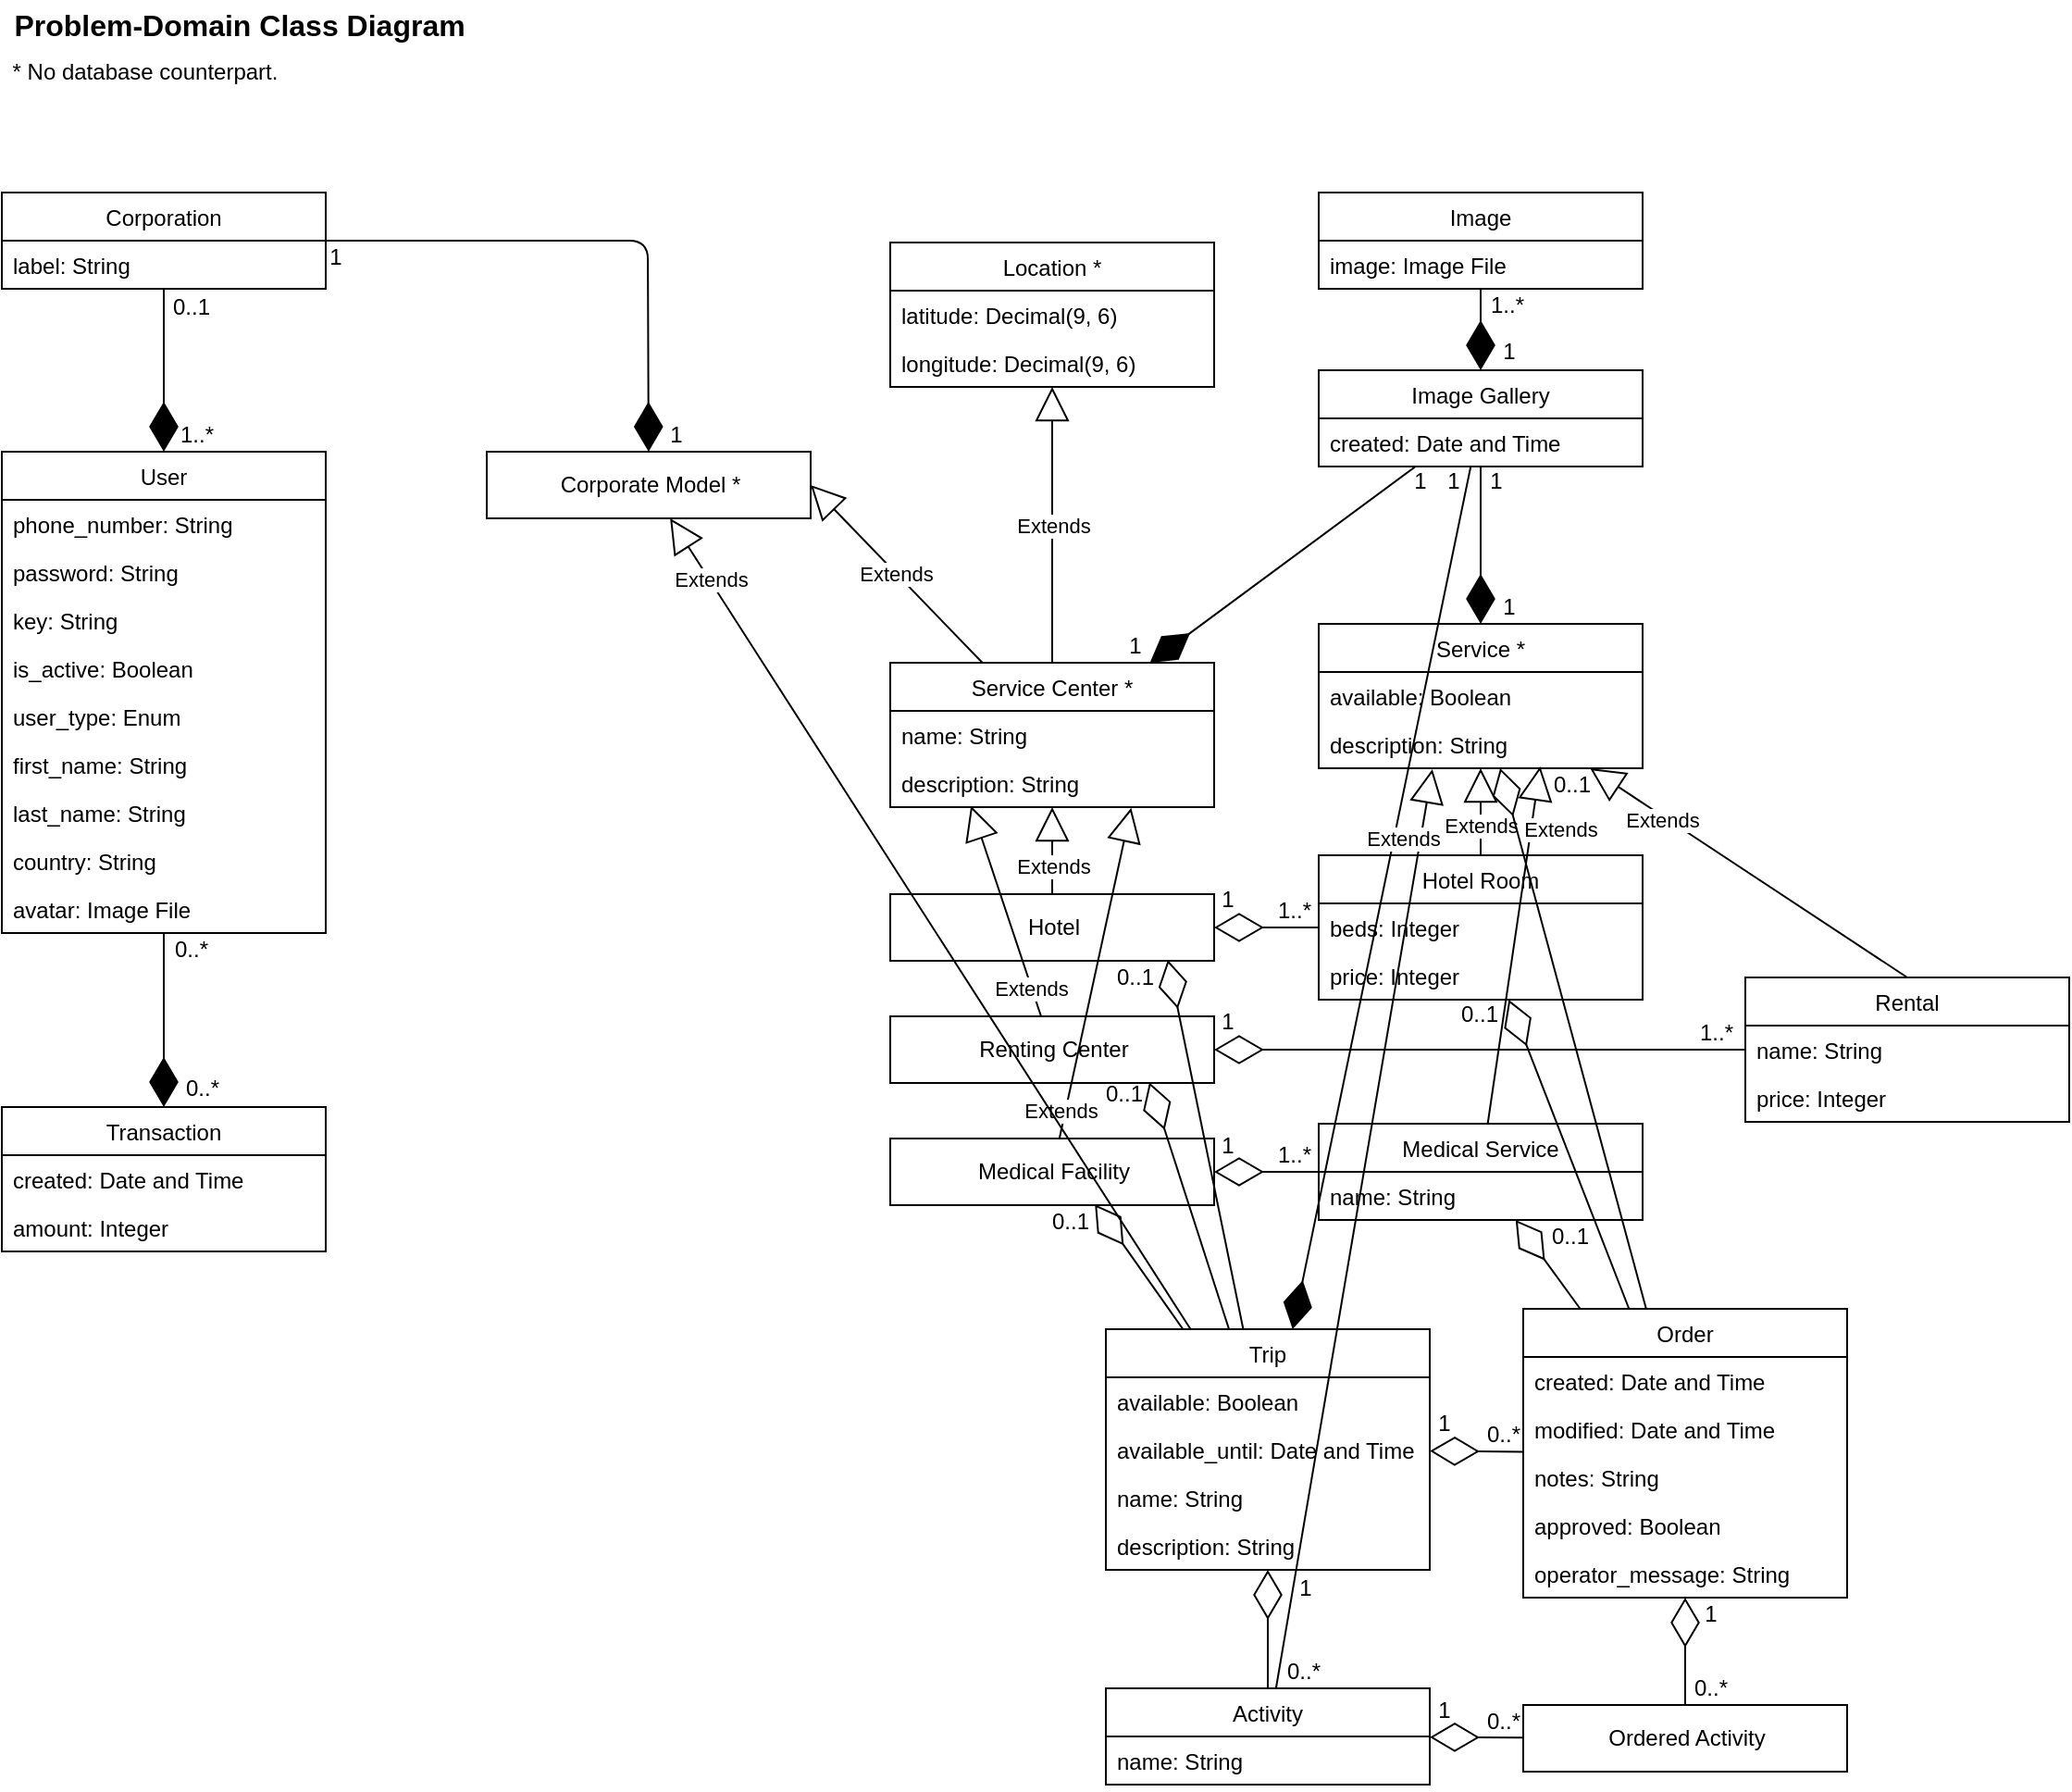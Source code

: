 <mxfile version="12.5.6" type="github">
  <diagram name="Page-1" id="e7e014a7-5840-1c2e-5031-d8a46d1fe8dd">
    <mxGraphModel dx="1758" dy="772" grid="0" gridSize="10" guides="1" tooltips="1" connect="1" arrows="1" fold="1" page="0" pageScale="1" pageWidth="1169" pageHeight="826" background="#ffffff" math="0" shadow="0">
      <root>
        <mxCell id="0"/>
        <mxCell id="1" parent="0"/>
        <mxCell id="D7cG0ZzbNtGUGOMF9Ujh-41" value="User" style="swimlane;fontStyle=0;childLayout=stackLayout;horizontal=1;startSize=26;fillColor=none;horizontalStack=0;resizeParent=1;resizeParentMax=0;resizeLast=0;collapsible=1;marginBottom=0;" parent="1" vertex="1">
          <mxGeometry x="-33" y="324" width="175" height="260" as="geometry"/>
        </mxCell>
        <mxCell id="D7cG0ZzbNtGUGOMF9Ujh-43" value="phone_number: String" style="text;strokeColor=none;fillColor=none;align=left;verticalAlign=top;spacingLeft=4;spacingRight=4;overflow=hidden;rotatable=0;points=[[0,0.5],[1,0.5]];portConstraint=eastwest;" parent="D7cG0ZzbNtGUGOMF9Ujh-41" vertex="1">
          <mxGeometry y="26" width="175" height="26" as="geometry"/>
        </mxCell>
        <mxCell id="D7cG0ZzbNtGUGOMF9Ujh-45" value="password: String" style="text;strokeColor=none;fillColor=none;align=left;verticalAlign=top;spacingLeft=4;spacingRight=4;overflow=hidden;rotatable=0;points=[[0,0.5],[1,0.5]];portConstraint=eastwest;" parent="D7cG0ZzbNtGUGOMF9Ujh-41" vertex="1">
          <mxGeometry y="52" width="175" height="26" as="geometry"/>
        </mxCell>
        <mxCell id="D7cG0ZzbNtGUGOMF9Ujh-44" value="key: String" style="text;strokeColor=none;fillColor=none;align=left;verticalAlign=top;spacingLeft=4;spacingRight=4;overflow=hidden;rotatable=0;points=[[0,0.5],[1,0.5]];portConstraint=eastwest;" parent="D7cG0ZzbNtGUGOMF9Ujh-41" vertex="1">
          <mxGeometry y="78" width="175" height="26" as="geometry"/>
        </mxCell>
        <mxCell id="D7cG0ZzbNtGUGOMF9Ujh-46" value="is_active: Boolean" style="text;strokeColor=none;fillColor=none;align=left;verticalAlign=top;spacingLeft=4;spacingRight=4;overflow=hidden;rotatable=0;points=[[0,0.5],[1,0.5]];portConstraint=eastwest;" parent="D7cG0ZzbNtGUGOMF9Ujh-41" vertex="1">
          <mxGeometry y="104" width="175" height="26" as="geometry"/>
        </mxCell>
        <mxCell id="D7cG0ZzbNtGUGOMF9Ujh-47" value="user_type: Enum" style="text;strokeColor=none;fillColor=none;align=left;verticalAlign=top;spacingLeft=4;spacingRight=4;overflow=hidden;rotatable=0;points=[[0,0.5],[1,0.5]];portConstraint=eastwest;" parent="D7cG0ZzbNtGUGOMF9Ujh-41" vertex="1">
          <mxGeometry y="130" width="175" height="26" as="geometry"/>
        </mxCell>
        <mxCell id="D7cG0ZzbNtGUGOMF9Ujh-49" value="first_name: String" style="text;strokeColor=none;fillColor=none;align=left;verticalAlign=top;spacingLeft=4;spacingRight=4;overflow=hidden;rotatable=0;points=[[0,0.5],[1,0.5]];portConstraint=eastwest;" parent="D7cG0ZzbNtGUGOMF9Ujh-41" vertex="1">
          <mxGeometry y="156" width="175" height="26" as="geometry"/>
        </mxCell>
        <mxCell id="D7cG0ZzbNtGUGOMF9Ujh-50" value="last_name: String" style="text;strokeColor=none;fillColor=none;align=left;verticalAlign=top;spacingLeft=4;spacingRight=4;overflow=hidden;rotatable=0;points=[[0,0.5],[1,0.5]];portConstraint=eastwest;" parent="D7cG0ZzbNtGUGOMF9Ujh-41" vertex="1">
          <mxGeometry y="182" width="175" height="26" as="geometry"/>
        </mxCell>
        <mxCell id="D7cG0ZzbNtGUGOMF9Ujh-51" value="country: String" style="text;strokeColor=none;fillColor=none;align=left;verticalAlign=top;spacingLeft=4;spacingRight=4;overflow=hidden;rotatable=0;points=[[0,0.5],[1,0.5]];portConstraint=eastwest;" parent="D7cG0ZzbNtGUGOMF9Ujh-41" vertex="1">
          <mxGeometry y="208" width="175" height="26" as="geometry"/>
        </mxCell>
        <mxCell id="D7cG0ZzbNtGUGOMF9Ujh-52" value="avatar: Image File" style="text;strokeColor=none;fillColor=none;align=left;verticalAlign=top;spacingLeft=4;spacingRight=4;overflow=hidden;rotatable=0;points=[[0,0.5],[1,0.5]];portConstraint=eastwest;" parent="D7cG0ZzbNtGUGOMF9Ujh-41" vertex="1">
          <mxGeometry y="234" width="175" height="26" as="geometry"/>
        </mxCell>
        <mxCell id="D7cG0ZzbNtGUGOMF9Ujh-53" value="Corporation" style="swimlane;fontStyle=0;childLayout=stackLayout;horizontal=1;startSize=26;fillColor=none;horizontalStack=0;resizeParent=1;resizeParentMax=0;resizeLast=0;collapsible=1;marginBottom=0;" parent="1" vertex="1">
          <mxGeometry x="-33" y="184" width="175" height="52" as="geometry"/>
        </mxCell>
        <mxCell id="D7cG0ZzbNtGUGOMF9Ujh-54" value="label: String" style="text;strokeColor=none;fillColor=none;align=left;verticalAlign=top;spacingLeft=4;spacingRight=4;overflow=hidden;rotatable=0;points=[[0,0.5],[1,0.5]];portConstraint=eastwest;" parent="D7cG0ZzbNtGUGOMF9Ujh-53" vertex="1">
          <mxGeometry y="26" width="175" height="26" as="geometry"/>
        </mxCell>
        <mxCell id="D7cG0ZzbNtGUGOMF9Ujh-57" value="" style="endArrow=diamondThin;endFill=1;endSize=24;html=1;" parent="1" source="D7cG0ZzbNtGUGOMF9Ujh-53" target="D7cG0ZzbNtGUGOMF9Ujh-41" edge="1">
          <mxGeometry width="160" relative="1" as="geometry">
            <mxPoint x="-33" y="633" as="sourcePoint"/>
            <mxPoint x="127" y="633" as="targetPoint"/>
          </mxGeometry>
        </mxCell>
        <mxCell id="D7cG0ZzbNtGUGOMF9Ujh-58" value="1..*" style="text;html=1;align=center;verticalAlign=middle;resizable=0;points=[];autosize=1;" parent="1" vertex="1">
          <mxGeometry x="58" y="306" width="28" height="18" as="geometry"/>
        </mxCell>
        <mxCell id="D7cG0ZzbNtGUGOMF9Ujh-59" value="0..1" style="text;html=1;align=center;verticalAlign=middle;resizable=0;points=[];autosize=1;" parent="1" vertex="1">
          <mxGeometry x="54" y="237" width="30" height="18" as="geometry"/>
        </mxCell>
        <mxCell id="D7cG0ZzbNtGUGOMF9Ujh-65" value="" style="endArrow=diamondThin;endFill=1;endSize=24;html=1;" parent="1" source="D7cG0ZzbNtGUGOMF9Ujh-53" target="D7cG0ZzbNtGUGOMF9Ujh-74" edge="1">
          <mxGeometry width="160" relative="1" as="geometry">
            <mxPoint x="-25" y="633" as="sourcePoint"/>
            <mxPoint x="316.407" y="324" as="targetPoint"/>
            <Array as="points">
              <mxPoint x="316" y="210"/>
            </Array>
          </mxGeometry>
        </mxCell>
        <mxCell id="D7cG0ZzbNtGUGOMF9Ujh-66" value="1" style="text;html=1;align=center;verticalAlign=middle;resizable=0;points=[];autosize=1;" parent="1" vertex="1">
          <mxGeometry x="322" y="306" width="17" height="18" as="geometry"/>
        </mxCell>
        <mxCell id="D7cG0ZzbNtGUGOMF9Ujh-67" value="1" style="text;html=1;align=center;verticalAlign=middle;resizable=0;points=[];autosize=1;" parent="1" vertex="1">
          <mxGeometry x="138" y="210" width="17" height="18" as="geometry"/>
        </mxCell>
        <mxCell id="D7cG0ZzbNtGUGOMF9Ujh-68" value="Location *" style="swimlane;fontStyle=0;childLayout=stackLayout;horizontal=1;startSize=26;fillColor=none;horizontalStack=0;resizeParent=1;resizeParentMax=0;resizeLast=0;collapsible=1;marginBottom=0;" parent="1" vertex="1">
          <mxGeometry x="447" y="211" width="175" height="78" as="geometry"/>
        </mxCell>
        <mxCell id="D7cG0ZzbNtGUGOMF9Ujh-72" value="latitude: Decimal(9, 6)" style="text;strokeColor=none;fillColor=none;align=left;verticalAlign=top;spacingLeft=4;spacingRight=4;overflow=hidden;rotatable=0;points=[[0,0.5],[1,0.5]];portConstraint=eastwest;" parent="D7cG0ZzbNtGUGOMF9Ujh-68" vertex="1">
          <mxGeometry y="26" width="175" height="26" as="geometry"/>
        </mxCell>
        <mxCell id="D7cG0ZzbNtGUGOMF9Ujh-73" value="longitude: Decimal(9, 6)" style="text;strokeColor=none;fillColor=none;align=left;verticalAlign=top;spacingLeft=4;spacingRight=4;overflow=hidden;rotatable=0;points=[[0,0.5],[1,0.5]];portConstraint=eastwest;" parent="D7cG0ZzbNtGUGOMF9Ujh-68" vertex="1">
          <mxGeometry y="52" width="175" height="26" as="geometry"/>
        </mxCell>
        <mxCell id="D7cG0ZzbNtGUGOMF9Ujh-74" value="Corporate Model *" style="html=1;" parent="1" vertex="1">
          <mxGeometry x="229" y="324" width="175" height="36" as="geometry"/>
        </mxCell>
        <mxCell id="D7cG0ZzbNtGUGOMF9Ujh-86" value="Image" style="swimlane;fontStyle=0;childLayout=stackLayout;horizontal=1;startSize=26;fillColor=none;horizontalStack=0;resizeParent=1;resizeParentMax=0;resizeLast=0;collapsible=1;marginBottom=0;" parent="1" vertex="1">
          <mxGeometry x="678.5" y="184" width="175" height="52" as="geometry"/>
        </mxCell>
        <mxCell id="D7cG0ZzbNtGUGOMF9Ujh-87" value="image: Image File" style="text;strokeColor=none;fillColor=none;align=left;verticalAlign=top;spacingLeft=4;spacingRight=4;overflow=hidden;rotatable=0;points=[[0,0.5],[1,0.5]];portConstraint=eastwest;" parent="D7cG0ZzbNtGUGOMF9Ujh-86" vertex="1">
          <mxGeometry y="26" width="175" height="26" as="geometry"/>
        </mxCell>
        <mxCell id="D7cG0ZzbNtGUGOMF9Ujh-90" value="Image Gallery" style="swimlane;fontStyle=0;childLayout=stackLayout;horizontal=1;startSize=26;fillColor=none;horizontalStack=0;resizeParent=1;resizeParentMax=0;resizeLast=0;collapsible=1;marginBottom=0;" parent="1" vertex="1">
          <mxGeometry x="678.5" y="280" width="175" height="52" as="geometry"/>
        </mxCell>
        <mxCell id="D7cG0ZzbNtGUGOMF9Ujh-91" value="created: Date and Time" style="text;strokeColor=none;fillColor=none;align=left;verticalAlign=top;spacingLeft=4;spacingRight=4;overflow=hidden;rotatable=0;points=[[0,0.5],[1,0.5]];portConstraint=eastwest;" parent="D7cG0ZzbNtGUGOMF9Ujh-90" vertex="1">
          <mxGeometry y="26" width="175" height="26" as="geometry"/>
        </mxCell>
        <mxCell id="D7cG0ZzbNtGUGOMF9Ujh-93" value="" style="endArrow=diamondThin;endFill=1;endSize=24;html=1;" parent="1" source="D7cG0ZzbNtGUGOMF9Ujh-86" target="D7cG0ZzbNtGUGOMF9Ujh-90" edge="1">
          <mxGeometry width="160" relative="1" as="geometry">
            <mxPoint x="601.5" y="393" as="sourcePoint"/>
            <mxPoint x="761.5" y="393" as="targetPoint"/>
          </mxGeometry>
        </mxCell>
        <mxCell id="D7cG0ZzbNtGUGOMF9Ujh-96" value="1..*" style="text;html=1;align=center;verticalAlign=middle;resizable=0;points=[];autosize=1;" parent="1" vertex="1">
          <mxGeometry x="765.5" y="236" width="28" height="18" as="geometry"/>
        </mxCell>
        <mxCell id="D7cG0ZzbNtGUGOMF9Ujh-97" value="1" style="text;html=1;align=center;verticalAlign=middle;resizable=0;points=[];autosize=1;" parent="1" vertex="1">
          <mxGeometry x="772" y="261" width="17" height="18" as="geometry"/>
        </mxCell>
        <mxCell id="D7cG0ZzbNtGUGOMF9Ujh-98" value="" style="endArrow=diamondThin;endFill=1;endSize=24;html=1;" parent="1" source="D7cG0ZzbNtGUGOMF9Ujh-90" target="D7cG0ZzbNtGUGOMF9Ujh-145" edge="1">
          <mxGeometry width="160" relative="1" as="geometry">
            <mxPoint x="554" y="366" as="sourcePoint"/>
            <mxPoint x="714" y="366" as="targetPoint"/>
          </mxGeometry>
        </mxCell>
        <mxCell id="D7cG0ZzbNtGUGOMF9Ujh-101" value="Hotel Room" style="swimlane;fontStyle=0;childLayout=stackLayout;horizontal=1;startSize=26;fillColor=none;horizontalStack=0;resizeParent=1;resizeParentMax=0;resizeLast=0;collapsible=1;marginBottom=0;" parent="1" vertex="1">
          <mxGeometry x="678.5" y="542" width="175" height="78" as="geometry"/>
        </mxCell>
        <mxCell id="D7cG0ZzbNtGUGOMF9Ujh-103" value="beds: Integer" style="text;strokeColor=none;fillColor=none;align=left;verticalAlign=top;spacingLeft=4;spacingRight=4;overflow=hidden;rotatable=0;points=[[0,0.5],[1,0.5]];portConstraint=eastwest;" parent="D7cG0ZzbNtGUGOMF9Ujh-101" vertex="1">
          <mxGeometry y="26" width="175" height="26" as="geometry"/>
        </mxCell>
        <mxCell id="D7cG0ZzbNtGUGOMF9Ujh-158" value="price: Integer" style="text;strokeColor=none;fillColor=none;align=left;verticalAlign=top;spacingLeft=4;spacingRight=4;overflow=hidden;rotatable=0;points=[[0,0.5],[1,0.5]];portConstraint=eastwest;" parent="D7cG0ZzbNtGUGOMF9Ujh-101" vertex="1">
          <mxGeometry y="52" width="175" height="26" as="geometry"/>
        </mxCell>
        <mxCell id="D7cG0ZzbNtGUGOMF9Ujh-108" value="Extends" style="endArrow=block;endSize=16;endFill=0;html=1;entryX=1;entryY=0.5;entryDx=0;entryDy=0;" parent="1" source="D7cG0ZzbNtGUGOMF9Ujh-145" target="D7cG0ZzbNtGUGOMF9Ujh-74" edge="1">
          <mxGeometry width="160" relative="1" as="geometry">
            <mxPoint x="561" y="611" as="sourcePoint"/>
            <mxPoint x="721" y="611" as="targetPoint"/>
          </mxGeometry>
        </mxCell>
        <mxCell id="D7cG0ZzbNtGUGOMF9Ujh-109" value="Extends" style="endArrow=block;endSize=16;endFill=0;html=1;" parent="1" source="D7cG0ZzbNtGUGOMF9Ujh-145" target="D7cG0ZzbNtGUGOMF9Ujh-68" edge="1">
          <mxGeometry width="160" relative="1" as="geometry">
            <mxPoint x="512" y="647" as="sourcePoint"/>
            <mxPoint x="672" y="647" as="targetPoint"/>
          </mxGeometry>
        </mxCell>
        <mxCell id="D7cG0ZzbNtGUGOMF9Ujh-110" value="1" style="text;html=1;align=center;verticalAlign=middle;resizable=0;points=[];autosize=1;" parent="1" vertex="1">
          <mxGeometry x="765.5" y="331" width="17" height="18" as="geometry"/>
        </mxCell>
        <mxCell id="D7cG0ZzbNtGUGOMF9Ujh-112" value="1" style="text;html=1;align=center;verticalAlign=middle;resizable=0;points=[];autosize=1;" parent="1" vertex="1">
          <mxGeometry x="724.5" y="331" width="17" height="18" as="geometry"/>
        </mxCell>
        <mxCell id="D7cG0ZzbNtGUGOMF9Ujh-113" value="1" style="text;html=1;align=center;verticalAlign=middle;resizable=0;points=[];autosize=1;" parent="1" vertex="1">
          <mxGeometry x="570" y="420" width="17" height="18" as="geometry"/>
        </mxCell>
        <mxCell id="D7cG0ZzbNtGUGOMF9Ujh-120" value="Rental" style="swimlane;fontStyle=0;childLayout=stackLayout;horizontal=1;startSize=26;fillColor=none;horizontalStack=0;resizeParent=1;resizeParentMax=0;resizeLast=0;collapsible=1;marginBottom=0;" parent="1" vertex="1">
          <mxGeometry x="909" y="608" width="175" height="78" as="geometry"/>
        </mxCell>
        <mxCell id="D7cG0ZzbNtGUGOMF9Ujh-122" value="name: String" style="text;strokeColor=none;fillColor=none;align=left;verticalAlign=top;spacingLeft=4;spacingRight=4;overflow=hidden;rotatable=0;points=[[0,0.5],[1,0.5]];portConstraint=eastwest;" parent="D7cG0ZzbNtGUGOMF9Ujh-120" vertex="1">
          <mxGeometry y="26" width="175" height="26" as="geometry"/>
        </mxCell>
        <mxCell id="D7cG0ZzbNtGUGOMF9Ujh-132" value="price: Integer" style="text;strokeColor=none;fillColor=none;align=left;verticalAlign=top;spacingLeft=4;spacingRight=4;overflow=hidden;rotatable=0;points=[[0,0.5],[1,0.5]];portConstraint=eastwest;" parent="D7cG0ZzbNtGUGOMF9Ujh-120" vertex="1">
          <mxGeometry y="52" width="175" height="26" as="geometry"/>
        </mxCell>
        <mxCell id="D7cG0ZzbNtGUGOMF9Ujh-133" value="" style="endArrow=diamondThin;endFill=1;endSize=24;html=1;" parent="1" source="D7cG0ZzbNtGUGOMF9Ujh-90" target="D7cG0ZzbNtGUGOMF9Ujh-155" edge="1">
          <mxGeometry width="160" relative="1" as="geometry">
            <mxPoint x="236.5" y="812" as="sourcePoint"/>
            <mxPoint x="396.5" y="812" as="targetPoint"/>
          </mxGeometry>
        </mxCell>
        <mxCell id="D7cG0ZzbNtGUGOMF9Ujh-134" value="Medical Service" style="swimlane;fontStyle=0;childLayout=stackLayout;horizontal=1;startSize=26;fillColor=none;horizontalStack=0;resizeParent=1;resizeParentMax=0;resizeLast=0;collapsible=1;marginBottom=0;" parent="1" vertex="1">
          <mxGeometry x="678.5" y="687" width="175" height="52" as="geometry"/>
        </mxCell>
        <mxCell id="D7cG0ZzbNtGUGOMF9Ujh-136" value="name: String" style="text;strokeColor=none;fillColor=none;align=left;verticalAlign=top;spacingLeft=4;spacingRight=4;overflow=hidden;rotatable=0;points=[[0,0.5],[1,0.5]];portConstraint=eastwest;" parent="D7cG0ZzbNtGUGOMF9Ujh-134" vertex="1">
          <mxGeometry y="26" width="175" height="26" as="geometry"/>
        </mxCell>
        <mxCell id="D7cG0ZzbNtGUGOMF9Ujh-140" value="* No database counterpart." style="text;html=1;align=center;verticalAlign=middle;resizable=0;points=[];autosize=1;" parent="1" vertex="1">
          <mxGeometry x="-33" y="109.5" width="153" height="18" as="geometry"/>
        </mxCell>
        <mxCell id="D7cG0ZzbNtGUGOMF9Ujh-145" value="Service Center *" style="swimlane;fontStyle=0;childLayout=stackLayout;horizontal=1;startSize=26;fillColor=none;horizontalStack=0;resizeParent=1;resizeParentMax=0;resizeLast=0;collapsible=1;marginBottom=0;" parent="1" vertex="1">
          <mxGeometry x="447" y="438" width="175" height="78" as="geometry"/>
        </mxCell>
        <mxCell id="D7cG0ZzbNtGUGOMF9Ujh-146" value="name: String" style="text;strokeColor=none;fillColor=none;align=left;verticalAlign=top;spacingLeft=4;spacingRight=4;overflow=hidden;rotatable=0;points=[[0,0.5],[1,0.5]];portConstraint=eastwest;" parent="D7cG0ZzbNtGUGOMF9Ujh-145" vertex="1">
          <mxGeometry y="26" width="175" height="26" as="geometry"/>
        </mxCell>
        <mxCell id="D7cG0ZzbNtGUGOMF9Ujh-147" value="description: String" style="text;strokeColor=none;fillColor=none;align=left;verticalAlign=top;spacingLeft=4;spacingRight=4;overflow=hidden;rotatable=0;points=[[0,0.5],[1,0.5]];portConstraint=eastwest;" parent="D7cG0ZzbNtGUGOMF9Ujh-145" vertex="1">
          <mxGeometry y="52" width="175" height="26" as="geometry"/>
        </mxCell>
        <mxCell id="D7cG0ZzbNtGUGOMF9Ujh-149" value="Hotel" style="html=1;" parent="1" vertex="1">
          <mxGeometry x="447" y="563" width="175" height="36" as="geometry"/>
        </mxCell>
        <mxCell id="D7cG0ZzbNtGUGOMF9Ujh-150" value="Renting Center" style="html=1;" parent="1" vertex="1">
          <mxGeometry x="447" y="629" width="175" height="36" as="geometry"/>
        </mxCell>
        <mxCell id="D7cG0ZzbNtGUGOMF9Ujh-151" value="Medical Facility" style="html=1;" parent="1" vertex="1">
          <mxGeometry x="447" y="695" width="175" height="36" as="geometry"/>
        </mxCell>
        <mxCell id="D7cG0ZzbNtGUGOMF9Ujh-152" value="Extends" style="endArrow=block;endSize=16;endFill=0;html=1;" parent="1" source="D7cG0ZzbNtGUGOMF9Ujh-149" target="D7cG0ZzbNtGUGOMF9Ujh-145" edge="1">
          <mxGeometry x="-0.362" width="160" relative="1" as="geometry">
            <mxPoint x="377" y="757" as="sourcePoint"/>
            <mxPoint x="377" y="608" as="targetPoint"/>
            <mxPoint as="offset"/>
          </mxGeometry>
        </mxCell>
        <mxCell id="D7cG0ZzbNtGUGOMF9Ujh-153" value="Extends" style="endArrow=block;endSize=16;endFill=0;html=1;entryX=0.249;entryY=0.974;entryDx=0;entryDy=0;entryPerimeter=0;" parent="1" source="D7cG0ZzbNtGUGOMF9Ujh-150" target="D7cG0ZzbNtGUGOMF9Ujh-147" edge="1">
          <mxGeometry x="-0.734" width="160" relative="1" as="geometry">
            <mxPoint x="544.5" y="573" as="sourcePoint"/>
            <mxPoint x="490" y="517" as="targetPoint"/>
            <mxPoint as="offset"/>
          </mxGeometry>
        </mxCell>
        <mxCell id="D7cG0ZzbNtGUGOMF9Ujh-154" value="Extends" style="endArrow=block;endSize=16;endFill=0;html=1;entryX=0.744;entryY=1.016;entryDx=0;entryDy=0;entryPerimeter=0;" parent="1" source="D7cG0ZzbNtGUGOMF9Ujh-151" target="D7cG0ZzbNtGUGOMF9Ujh-147" edge="1">
          <mxGeometry x="-0.84" y="3" width="160" relative="1" as="geometry">
            <mxPoint x="544.5" y="639" as="sourcePoint"/>
            <mxPoint x="544.5" y="526.0" as="targetPoint"/>
            <mxPoint as="offset"/>
          </mxGeometry>
        </mxCell>
        <mxCell id="D7cG0ZzbNtGUGOMF9Ujh-155" value="Service *" style="swimlane;fontStyle=0;childLayout=stackLayout;horizontal=1;startSize=26;fillColor=none;horizontalStack=0;resizeParent=1;resizeParentMax=0;resizeLast=0;collapsible=1;marginBottom=0;" parent="1" vertex="1">
          <mxGeometry x="678.5" y="417" width="175" height="78" as="geometry"/>
        </mxCell>
        <mxCell id="D7cG0ZzbNtGUGOMF9Ujh-102" value="available: Boolean" style="text;strokeColor=none;fillColor=none;align=left;verticalAlign=top;spacingLeft=4;spacingRight=4;overflow=hidden;rotatable=0;points=[[0,0.5],[1,0.5]];portConstraint=eastwest;" parent="D7cG0ZzbNtGUGOMF9Ujh-155" vertex="1">
          <mxGeometry y="26" width="175" height="26" as="geometry"/>
        </mxCell>
        <mxCell id="D7cG0ZzbNtGUGOMF9Ujh-105" value="description: String" style="text;strokeColor=none;fillColor=none;align=left;verticalAlign=top;spacingLeft=4;spacingRight=4;overflow=hidden;rotatable=0;points=[[0,0.5],[1,0.5]];portConstraint=eastwest;" parent="D7cG0ZzbNtGUGOMF9Ujh-155" vertex="1">
          <mxGeometry y="52" width="175" height="26" as="geometry"/>
        </mxCell>
        <mxCell id="D7cG0ZzbNtGUGOMF9Ujh-159" value="Extends" style="endArrow=block;endSize=16;endFill=0;html=1;" parent="1" source="D7cG0ZzbNtGUGOMF9Ujh-101" target="D7cG0ZzbNtGUGOMF9Ujh-155" edge="1">
          <mxGeometry x="-0.319" width="160" relative="1" as="geometry">
            <mxPoint x="518.5" y="763" as="sourcePoint"/>
            <mxPoint x="678.5" y="763" as="targetPoint"/>
            <mxPoint as="offset"/>
          </mxGeometry>
        </mxCell>
        <mxCell id="D7cG0ZzbNtGUGOMF9Ujh-160" value="" style="endArrow=diamondThin;endFill=0;endSize=24;html=1;" parent="1" source="D7cG0ZzbNtGUGOMF9Ujh-101" target="D7cG0ZzbNtGUGOMF9Ujh-149" edge="1">
          <mxGeometry width="160" relative="1" as="geometry">
            <mxPoint x="510" y="784" as="sourcePoint"/>
            <mxPoint x="670" y="784" as="targetPoint"/>
          </mxGeometry>
        </mxCell>
        <mxCell id="D7cG0ZzbNtGUGOMF9Ujh-161" value="1" style="text;html=1;align=center;verticalAlign=middle;resizable=0;points=[];autosize=1;" parent="1" vertex="1">
          <mxGeometry x="772" y="399" width="17" height="18" as="geometry"/>
        </mxCell>
        <mxCell id="D7cG0ZzbNtGUGOMF9Ujh-162" value="1" style="text;html=1;align=center;verticalAlign=middle;resizable=0;points=[];autosize=1;" parent="1" vertex="1">
          <mxGeometry x="620" y="557" width="17" height="18" as="geometry"/>
        </mxCell>
        <mxCell id="D7cG0ZzbNtGUGOMF9Ujh-163" value="1..*" style="text;html=1;align=center;verticalAlign=middle;resizable=0;points=[];autosize=1;" parent="1" vertex="1">
          <mxGeometry x="650.5" y="563" width="28" height="18" as="geometry"/>
        </mxCell>
        <mxCell id="D7cG0ZzbNtGUGOMF9Ujh-164" value="Extends" style="endArrow=block;endSize=16;endFill=0;html=1;exitX=0.5;exitY=0;exitDx=0;exitDy=0;" parent="1" source="D7cG0ZzbNtGUGOMF9Ujh-120" target="D7cG0ZzbNtGUGOMF9Ujh-155" edge="1">
          <mxGeometry x="0.528" y="2" width="160" relative="1" as="geometry">
            <mxPoint x="800.915" y="809.68" as="sourcePoint"/>
            <mxPoint x="762.995" y="696.004" as="targetPoint"/>
            <mxPoint as="offset"/>
          </mxGeometry>
        </mxCell>
        <mxCell id="D7cG0ZzbNtGUGOMF9Ujh-165" value="" style="endArrow=diamondThin;endFill=0;endSize=24;html=1;" parent="1" source="D7cG0ZzbNtGUGOMF9Ujh-120" target="D7cG0ZzbNtGUGOMF9Ujh-150" edge="1">
          <mxGeometry width="160" relative="1" as="geometry">
            <mxPoint x="701.5" y="649.5" as="sourcePoint"/>
            <mxPoint x="645" y="649.5" as="targetPoint"/>
          </mxGeometry>
        </mxCell>
        <mxCell id="D7cG0ZzbNtGUGOMF9Ujh-166" value="1" style="text;html=1;align=center;verticalAlign=middle;resizable=0;points=[];autosize=1;" parent="1" vertex="1">
          <mxGeometry x="620" y="623" width="17" height="18" as="geometry"/>
        </mxCell>
        <mxCell id="D7cG0ZzbNtGUGOMF9Ujh-167" value="1..*" style="text;html=1;align=center;verticalAlign=middle;resizable=0;points=[];autosize=1;" parent="1" vertex="1">
          <mxGeometry x="878.5" y="629" width="28" height="18" as="geometry"/>
        </mxCell>
        <mxCell id="D7cG0ZzbNtGUGOMF9Ujh-170" value="" style="endArrow=diamondThin;endFill=0;endSize=24;html=1;" parent="1" source="D7cG0ZzbNtGUGOMF9Ujh-134" target="D7cG0ZzbNtGUGOMF9Ujh-151" edge="1">
          <mxGeometry width="160" relative="1" as="geometry">
            <mxPoint x="682.5" y="777" as="sourcePoint"/>
            <mxPoint x="626.0" y="777" as="targetPoint"/>
          </mxGeometry>
        </mxCell>
        <mxCell id="D7cG0ZzbNtGUGOMF9Ujh-171" value="1" style="text;html=1;align=center;verticalAlign=middle;resizable=0;points=[];autosize=1;" parent="1" vertex="1">
          <mxGeometry x="620" y="690" width="17" height="18" as="geometry"/>
        </mxCell>
        <mxCell id="D7cG0ZzbNtGUGOMF9Ujh-172" value="1..*" style="text;html=1;align=center;verticalAlign=middle;resizable=0;points=[];autosize=1;" parent="1" vertex="1">
          <mxGeometry x="650.5" y="695" width="28" height="18" as="geometry"/>
        </mxCell>
        <mxCell id="D7cG0ZzbNtGUGOMF9Ujh-173" value="Extends" style="endArrow=block;endSize=16;endFill=0;html=1;entryX=0.684;entryY=0.962;entryDx=0;entryDy=0;entryPerimeter=0;" parent="1" source="D7cG0ZzbNtGUGOMF9Ujh-134" target="D7cG0ZzbNtGUGOMF9Ujh-105" edge="1">
          <mxGeometry x="0.671" y="-16" width="160" relative="1" as="geometry">
            <mxPoint x="978.5" y="618" as="sourcePoint"/>
            <mxPoint x="827.957" y="505" as="targetPoint"/>
            <mxPoint as="offset"/>
          </mxGeometry>
        </mxCell>
        <mxCell id="D7cG0ZzbNtGUGOMF9Ujh-174" value="Trip" style="swimlane;fontStyle=0;childLayout=stackLayout;horizontal=1;startSize=26;fillColor=none;horizontalStack=0;resizeParent=1;resizeParentMax=0;resizeLast=0;collapsible=1;marginBottom=0;" parent="1" vertex="1">
          <mxGeometry x="563.5" y="798" width="175" height="130" as="geometry"/>
        </mxCell>
        <mxCell id="D7cG0ZzbNtGUGOMF9Ujh-177" value="available: Boolean" style="text;strokeColor=none;fillColor=none;align=left;verticalAlign=top;spacingLeft=4;spacingRight=4;overflow=hidden;rotatable=0;points=[[0,0.5],[1,0.5]];portConstraint=eastwest;" parent="D7cG0ZzbNtGUGOMF9Ujh-174" vertex="1">
          <mxGeometry y="26" width="175" height="26" as="geometry"/>
        </mxCell>
        <mxCell id="D7cG0ZzbNtGUGOMF9Ujh-175" value="available_until: Date and Time" style="text;strokeColor=none;fillColor=none;align=left;verticalAlign=top;spacingLeft=4;spacingRight=4;overflow=hidden;rotatable=0;points=[[0,0.5],[1,0.5]];portConstraint=eastwest;" parent="D7cG0ZzbNtGUGOMF9Ujh-174" vertex="1">
          <mxGeometry y="52" width="175" height="26" as="geometry"/>
        </mxCell>
        <mxCell id="D7cG0ZzbNtGUGOMF9Ujh-178" value="name: String" style="text;strokeColor=none;fillColor=none;align=left;verticalAlign=top;spacingLeft=4;spacingRight=4;overflow=hidden;rotatable=0;points=[[0,0.5],[1,0.5]];portConstraint=eastwest;" parent="D7cG0ZzbNtGUGOMF9Ujh-174" vertex="1">
          <mxGeometry y="78" width="175" height="26" as="geometry"/>
        </mxCell>
        <mxCell id="D7cG0ZzbNtGUGOMF9Ujh-181" value="description: String" style="text;strokeColor=none;fillColor=none;align=left;verticalAlign=top;spacingLeft=4;spacingRight=4;overflow=hidden;rotatable=0;points=[[0,0.5],[1,0.5]];portConstraint=eastwest;" parent="D7cG0ZzbNtGUGOMF9Ujh-174" vertex="1">
          <mxGeometry y="104" width="175" height="26" as="geometry"/>
        </mxCell>
        <mxCell id="D7cG0ZzbNtGUGOMF9Ujh-184" value="" style="endArrow=diamondThin;endFill=1;endSize=24;html=1;" parent="1" source="D7cG0ZzbNtGUGOMF9Ujh-90" target="D7cG0ZzbNtGUGOMF9Ujh-174" edge="1">
          <mxGeometry width="160" relative="1" as="geometry">
            <mxPoint x="776" y="342" as="sourcePoint"/>
            <mxPoint x="776" y="427" as="targetPoint"/>
          </mxGeometry>
        </mxCell>
        <mxCell id="D7cG0ZzbNtGUGOMF9Ujh-185" value="1" style="text;html=1;align=center;verticalAlign=middle;resizable=0;points=[];autosize=1;" parent="1" vertex="1">
          <mxGeometry x="742.5" y="331" width="17" height="18" as="geometry"/>
        </mxCell>
        <mxCell id="D7cG0ZzbNtGUGOMF9Ujh-187" value="" style="endArrow=diamondThin;endFill=0;endSize=24;html=1;entryX=0.857;entryY=0.987;entryDx=0;entryDy=0;entryPerimeter=0;" parent="1" source="D7cG0ZzbNtGUGOMF9Ujh-174" target="D7cG0ZzbNtGUGOMF9Ujh-149" edge="1">
          <mxGeometry width="160" relative="1" as="geometry">
            <mxPoint x="425" y="957" as="sourcePoint"/>
            <mxPoint x="585" y="957" as="targetPoint"/>
          </mxGeometry>
        </mxCell>
        <mxCell id="D7cG0ZzbNtGUGOMF9Ujh-188" value="" style="endArrow=diamondThin;endFill=0;endSize=24;html=1;entryX=0.8;entryY=0.991;entryDx=0;entryDy=0;entryPerimeter=0;" parent="1" source="D7cG0ZzbNtGUGOMF9Ujh-174" target="D7cG0ZzbNtGUGOMF9Ujh-150" edge="1">
          <mxGeometry width="160" relative="1" as="geometry">
            <mxPoint x="727.22" y="837" as="sourcePoint"/>
            <mxPoint x="615.68" y="665.162" as="targetPoint"/>
          </mxGeometry>
        </mxCell>
        <mxCell id="D7cG0ZzbNtGUGOMF9Ujh-189" value="" style="endArrow=diamondThin;endFill=0;endSize=24;html=1;entryX=0.953;entryY=-0.022;entryDx=0;entryDy=0;entryPerimeter=0;" parent="1" source="D7cG0ZzbNtGUGOMF9Ujh-174" target="D7cG0ZzbNtGUGOMF9Ujh-190" edge="1">
          <mxGeometry width="160" relative="1" as="geometry">
            <mxPoint x="714.214" y="837" as="sourcePoint"/>
            <mxPoint x="561.471" y="675" as="targetPoint"/>
          </mxGeometry>
        </mxCell>
        <mxCell id="D7cG0ZzbNtGUGOMF9Ujh-190" value="0..1" style="text;html=1;align=center;verticalAlign=middle;resizable=0;points=[];autosize=1;" parent="1" vertex="1">
          <mxGeometry x="529" y="731" width="30" height="18" as="geometry"/>
        </mxCell>
        <mxCell id="D7cG0ZzbNtGUGOMF9Ujh-192" value="0..1" style="text;html=1;align=center;verticalAlign=middle;resizable=0;points=[];autosize=1;" parent="1" vertex="1">
          <mxGeometry x="563.5" y="599" width="30" height="18" as="geometry"/>
        </mxCell>
        <mxCell id="D7cG0ZzbNtGUGOMF9Ujh-195" value="0..1" style="text;html=1;align=center;verticalAlign=middle;resizable=0;points=[];autosize=1;" parent="1" vertex="1">
          <mxGeometry x="558" y="662" width="30" height="18" as="geometry"/>
        </mxCell>
        <mxCell id="NWVS9Q70U_lOfjmnCu6K-1" value="Activity" style="swimlane;fontStyle=0;childLayout=stackLayout;horizontal=1;startSize=26;fillColor=none;horizontalStack=0;resizeParent=1;resizeParentMax=0;resizeLast=0;collapsible=1;marginBottom=0;" parent="1" vertex="1">
          <mxGeometry x="563.5" y="992" width="175" height="52" as="geometry"/>
        </mxCell>
        <mxCell id="NWVS9Q70U_lOfjmnCu6K-2" value="name: String" style="text;strokeColor=none;fillColor=none;align=left;verticalAlign=top;spacingLeft=4;spacingRight=4;overflow=hidden;rotatable=0;points=[[0,0.5],[1,0.5]];portConstraint=eastwest;" parent="NWVS9Q70U_lOfjmnCu6K-1" vertex="1">
          <mxGeometry y="26" width="175" height="26" as="geometry"/>
        </mxCell>
        <mxCell id="NWVS9Q70U_lOfjmnCu6K-5" value="" style="endArrow=diamondThin;endFill=0;endSize=24;html=1;" parent="1" source="NWVS9Q70U_lOfjmnCu6K-1" target="D7cG0ZzbNtGUGOMF9Ujh-174" edge="1">
          <mxGeometry width="160" relative="1" as="geometry">
            <mxPoint x="-33" y="1119" as="sourcePoint"/>
            <mxPoint x="127" y="1119" as="targetPoint"/>
          </mxGeometry>
        </mxCell>
        <mxCell id="NWVS9Q70U_lOfjmnCu6K-6" value="0..*" style="text;html=1;align=center;verticalAlign=middle;resizable=0;points=[];autosize=1;" parent="1" vertex="1">
          <mxGeometry x="655.5" y="974" width="28" height="18" as="geometry"/>
        </mxCell>
        <mxCell id="NWVS9Q70U_lOfjmnCu6K-7" value="1" style="text;html=1;align=center;verticalAlign=middle;resizable=0;points=[];autosize=1;" parent="1" vertex="1">
          <mxGeometry x="662" y="929" width="17" height="18" as="geometry"/>
        </mxCell>
        <mxCell id="NWVS9Q70U_lOfjmnCu6K-8" value="Extends" style="endArrow=block;endSize=16;endFill=0;html=1;entryX=0.351;entryY=1.019;entryDx=0;entryDy=0;entryPerimeter=0;" parent="1" source="NWVS9Q70U_lOfjmnCu6K-1" target="D7cG0ZzbNtGUGOMF9Ujh-105" edge="1">
          <mxGeometry x="0.843" y="9" width="160" relative="1" as="geometry">
            <mxPoint x="-33" y="1056" as="sourcePoint"/>
            <mxPoint x="739" y="505" as="targetPoint"/>
            <mxPoint as="offset"/>
          </mxGeometry>
        </mxCell>
        <mxCell id="NWVS9Q70U_lOfjmnCu6K-9" value="Order" style="swimlane;fontStyle=0;childLayout=stackLayout;horizontal=1;startSize=26;fillColor=none;horizontalStack=0;resizeParent=1;resizeParentMax=0;resizeLast=0;collapsible=1;marginBottom=0;" parent="1" vertex="1">
          <mxGeometry x="789" y="787" width="175" height="156" as="geometry"/>
        </mxCell>
        <mxCell id="NWVS9Q70U_lOfjmnCu6K-10" value="created: Date and Time" style="text;strokeColor=none;fillColor=none;align=left;verticalAlign=top;spacingLeft=4;spacingRight=4;overflow=hidden;rotatable=0;points=[[0,0.5],[1,0.5]];portConstraint=eastwest;" parent="NWVS9Q70U_lOfjmnCu6K-9" vertex="1">
          <mxGeometry y="26" width="175" height="26" as="geometry"/>
        </mxCell>
        <mxCell id="NWVS9Q70U_lOfjmnCu6K-11" value="modified: Date and Time" style="text;strokeColor=none;fillColor=none;align=left;verticalAlign=top;spacingLeft=4;spacingRight=4;overflow=hidden;rotatable=0;points=[[0,0.5],[1,0.5]];portConstraint=eastwest;" parent="NWVS9Q70U_lOfjmnCu6K-9" vertex="1">
          <mxGeometry y="52" width="175" height="26" as="geometry"/>
        </mxCell>
        <mxCell id="NWVS9Q70U_lOfjmnCu6K-12" value="notes: String" style="text;strokeColor=none;fillColor=none;align=left;verticalAlign=top;spacingLeft=4;spacingRight=4;overflow=hidden;rotatable=0;points=[[0,0.5],[1,0.5]];portConstraint=eastwest;" parent="NWVS9Q70U_lOfjmnCu6K-9" vertex="1">
          <mxGeometry y="78" width="175" height="26" as="geometry"/>
        </mxCell>
        <mxCell id="NWVS9Q70U_lOfjmnCu6K-13" value="approved: Boolean" style="text;strokeColor=none;fillColor=none;align=left;verticalAlign=top;spacingLeft=4;spacingRight=4;overflow=hidden;rotatable=0;points=[[0,0.5],[1,0.5]];portConstraint=eastwest;startSize=26;" parent="NWVS9Q70U_lOfjmnCu6K-9" vertex="1">
          <mxGeometry y="104" width="175" height="26" as="geometry"/>
        </mxCell>
        <mxCell id="NWVS9Q70U_lOfjmnCu6K-14" value="operator_message: String" style="text;strokeColor=none;fillColor=none;align=left;verticalAlign=top;spacingLeft=4;spacingRight=4;overflow=hidden;rotatable=0;points=[[0,0.5],[1,0.5]];portConstraint=eastwest;startSize=26;" parent="NWVS9Q70U_lOfjmnCu6K-9" vertex="1">
          <mxGeometry y="130" width="175" height="26" as="geometry"/>
        </mxCell>
        <mxCell id="NWVS9Q70U_lOfjmnCu6K-18" value="" style="endArrow=diamondThin;endFill=0;endSize=24;html=1;" parent="1" source="NWVS9Q70U_lOfjmnCu6K-9" target="D7cG0ZzbNtGUGOMF9Ujh-174" edge="1">
          <mxGeometry width="160" relative="1" as="geometry">
            <mxPoint x="-33" y="1056" as="sourcePoint"/>
            <mxPoint x="127" y="1056" as="targetPoint"/>
          </mxGeometry>
        </mxCell>
        <mxCell id="NWVS9Q70U_lOfjmnCu6K-23" value="Ordered Activity" style="html=1;" parent="1" vertex="1">
          <mxGeometry x="789" y="1001" width="175" height="36" as="geometry"/>
        </mxCell>
        <mxCell id="NWVS9Q70U_lOfjmnCu6K-24" value="" style="endArrow=diamondThin;endFill=0;endSize=24;html=1;" parent="1" source="NWVS9Q70U_lOfjmnCu6K-23" target="NWVS9Q70U_lOfjmnCu6K-9" edge="1">
          <mxGeometry width="160" relative="1" as="geometry">
            <mxPoint x="-33" y="1066" as="sourcePoint"/>
            <mxPoint x="127" y="1066" as="targetPoint"/>
          </mxGeometry>
        </mxCell>
        <mxCell id="NWVS9Q70U_lOfjmnCu6K-25" value="" style="endArrow=diamondThin;endFill=0;endSize=24;html=1;" parent="1" source="NWVS9Q70U_lOfjmnCu6K-23" target="NWVS9Q70U_lOfjmnCu6K-1" edge="1">
          <mxGeometry width="160" relative="1" as="geometry">
            <mxPoint x="886.5" y="1001" as="sourcePoint"/>
            <mxPoint x="886.5" y="953" as="targetPoint"/>
          </mxGeometry>
        </mxCell>
        <mxCell id="NWVS9Q70U_lOfjmnCu6K-26" value="0..*" style="text;html=1;align=center;verticalAlign=middle;resizable=0;points=[];autosize=1;" parent="1" vertex="1">
          <mxGeometry x="764" y="1001" width="28" height="18" as="geometry"/>
        </mxCell>
        <mxCell id="NWVS9Q70U_lOfjmnCu6K-27" value="1" style="text;html=1;align=center;verticalAlign=middle;resizable=0;points=[];autosize=1;" parent="1" vertex="1">
          <mxGeometry x="737.5" y="995" width="17" height="18" as="geometry"/>
        </mxCell>
        <mxCell id="NWVS9Q70U_lOfjmnCu6K-28" value="0..*" style="text;html=1;align=center;verticalAlign=middle;resizable=0;points=[];autosize=1;" parent="1" vertex="1">
          <mxGeometry x="764" y="846" width="28" height="18" as="geometry"/>
        </mxCell>
        <mxCell id="NWVS9Q70U_lOfjmnCu6K-29" value="1" style="text;html=1;align=center;verticalAlign=middle;resizable=0;points=[];autosize=1;" parent="1" vertex="1">
          <mxGeometry x="737.5" y="840" width="17" height="18" as="geometry"/>
        </mxCell>
        <mxCell id="NWVS9Q70U_lOfjmnCu6K-30" value="" style="endArrow=diamondThin;endFill=0;endSize=24;html=1;" parent="1" source="NWVS9Q70U_lOfjmnCu6K-9" target="D7cG0ZzbNtGUGOMF9Ujh-155" edge="1">
          <mxGeometry width="160" relative="1" as="geometry">
            <mxPoint x="1180.55" y="803.4" as="sourcePoint"/>
            <mxPoint x="1133" y="736.004" as="targetPoint"/>
          </mxGeometry>
        </mxCell>
        <mxCell id="NWVS9Q70U_lOfjmnCu6K-31" value="" style="endArrow=diamondThin;endFill=0;endSize=24;html=1;" parent="1" source="NWVS9Q70U_lOfjmnCu6K-9" target="D7cG0ZzbNtGUGOMF9Ujh-101" edge="1">
          <mxGeometry width="160" relative="1" as="geometry">
            <mxPoint x="1190.55" y="813.4" as="sourcePoint"/>
            <mxPoint x="1143" y="746.004" as="targetPoint"/>
          </mxGeometry>
        </mxCell>
        <mxCell id="NWVS9Q70U_lOfjmnCu6K-32" value="" style="endArrow=diamondThin;endFill=0;endSize=24;html=1;" parent="1" source="NWVS9Q70U_lOfjmnCu6K-9" target="D7cG0ZzbNtGUGOMF9Ujh-134" edge="1">
          <mxGeometry width="160" relative="1" as="geometry">
            <mxPoint x="1200.55" y="823.4" as="sourcePoint"/>
            <mxPoint x="1153" y="756.004" as="targetPoint"/>
          </mxGeometry>
        </mxCell>
        <mxCell id="NWVS9Q70U_lOfjmnCu6K-33" value="0..1" style="text;html=1;align=center;verticalAlign=middle;resizable=0;points=[];autosize=1;" parent="1" vertex="1">
          <mxGeometry x="749.5" y="619" width="30" height="18" as="geometry"/>
        </mxCell>
        <mxCell id="NWVS9Q70U_lOfjmnCu6K-34" value="0..1" style="text;html=1;align=center;verticalAlign=middle;resizable=0;points=[];autosize=1;" parent="1" vertex="1">
          <mxGeometry x="799" y="739" width="30" height="18" as="geometry"/>
        </mxCell>
        <mxCell id="NWVS9Q70U_lOfjmnCu6K-35" value="0..1" style="text;html=1;align=center;verticalAlign=middle;resizable=0;points=[];autosize=1;" parent="1" vertex="1">
          <mxGeometry x="800" y="495" width="30" height="18" as="geometry"/>
        </mxCell>
        <mxCell id="NWVS9Q70U_lOfjmnCu6K-36" value="Transaction" style="swimlane;fontStyle=0;childLayout=stackLayout;horizontal=1;startSize=26;fillColor=none;horizontalStack=0;resizeParent=1;resizeParentMax=0;resizeLast=0;collapsible=1;marginBottom=0;" parent="1" vertex="1">
          <mxGeometry x="-33" y="678" width="175" height="78" as="geometry"/>
        </mxCell>
        <mxCell id="JHd2xIfFFNgHyuE_ENe2-1" value="created: Date and Time" style="text;strokeColor=none;fillColor=none;align=left;verticalAlign=top;spacingLeft=4;spacingRight=4;overflow=hidden;rotatable=0;points=[[0,0.5],[1,0.5]];portConstraint=eastwest;" vertex="1" parent="NWVS9Q70U_lOfjmnCu6K-36">
          <mxGeometry y="26" width="175" height="26" as="geometry"/>
        </mxCell>
        <mxCell id="NWVS9Q70U_lOfjmnCu6K-37" value="amount: Integer" style="text;strokeColor=none;fillColor=none;align=left;verticalAlign=top;spacingLeft=4;spacingRight=4;overflow=hidden;rotatable=0;points=[[0,0.5],[1,0.5]];portConstraint=eastwest;" parent="NWVS9Q70U_lOfjmnCu6K-36" vertex="1">
          <mxGeometry y="52" width="175" height="26" as="geometry"/>
        </mxCell>
        <mxCell id="NWVS9Q70U_lOfjmnCu6K-40" value="" style="endArrow=diamondThin;endFill=1;endSize=24;html=1;" parent="1" source="D7cG0ZzbNtGUGOMF9Ujh-41" target="NWVS9Q70U_lOfjmnCu6K-36" edge="1">
          <mxGeometry width="160" relative="1" as="geometry">
            <mxPoint x="-18" y="818" as="sourcePoint"/>
            <mxPoint x="142" y="818" as="targetPoint"/>
          </mxGeometry>
        </mxCell>
        <mxCell id="NWVS9Q70U_lOfjmnCu6K-41" value="0..*" style="text;html=1;align=center;verticalAlign=middle;resizable=0;points=[];autosize=1;" parent="1" vertex="1">
          <mxGeometry x="55" y="584" width="28" height="18" as="geometry"/>
        </mxCell>
        <mxCell id="NWVS9Q70U_lOfjmnCu6K-42" value="0..*" style="text;html=1;align=center;verticalAlign=middle;resizable=0;points=[];autosize=1;" parent="1" vertex="1">
          <mxGeometry x="61" y="659" width="28" height="18" as="geometry"/>
        </mxCell>
        <mxCell id="NWVS9Q70U_lOfjmnCu6K-43" value="0..*" style="text;html=1;align=center;verticalAlign=middle;resizable=0;points=[];autosize=1;" parent="1" vertex="1">
          <mxGeometry x="876" y="983" width="28" height="18" as="geometry"/>
        </mxCell>
        <mxCell id="NWVS9Q70U_lOfjmnCu6K-44" value="1" style="text;html=1;align=center;verticalAlign=middle;resizable=0;points=[];autosize=1;" parent="1" vertex="1">
          <mxGeometry x="881.5" y="943" width="17" height="18" as="geometry"/>
        </mxCell>
        <mxCell id="NWVS9Q70U_lOfjmnCu6K-45" value="Extends" style="endArrow=block;endSize=16;endFill=0;html=1;" parent="1" source="D7cG0ZzbNtGUGOMF9Ujh-174" target="D7cG0ZzbNtGUGOMF9Ujh-74" edge="1">
          <mxGeometry x="0.848" y="-1" width="160" relative="1" as="geometry">
            <mxPoint x="506.8" y="448" as="sourcePoint"/>
            <mxPoint x="414" y="352" as="targetPoint"/>
            <mxPoint as="offset"/>
          </mxGeometry>
        </mxCell>
        <mxCell id="NWVS9Q70U_lOfjmnCu6K-46" value="Problem-Domain Class Diagram" style="text;align=center;fontStyle=1;verticalAlign=middle;spacingLeft=3;spacingRight=3;strokeColor=none;rotatable=0;points=[[0,0.5],[1,0.5]];portConstraint=eastwest;startSize=26;fillColor=none;fontSize=16;" parent="1" vertex="1">
          <mxGeometry x="-33" y="80" width="257" height="25" as="geometry"/>
        </mxCell>
      </root>
    </mxGraphModel>
  </diagram>
</mxfile>
